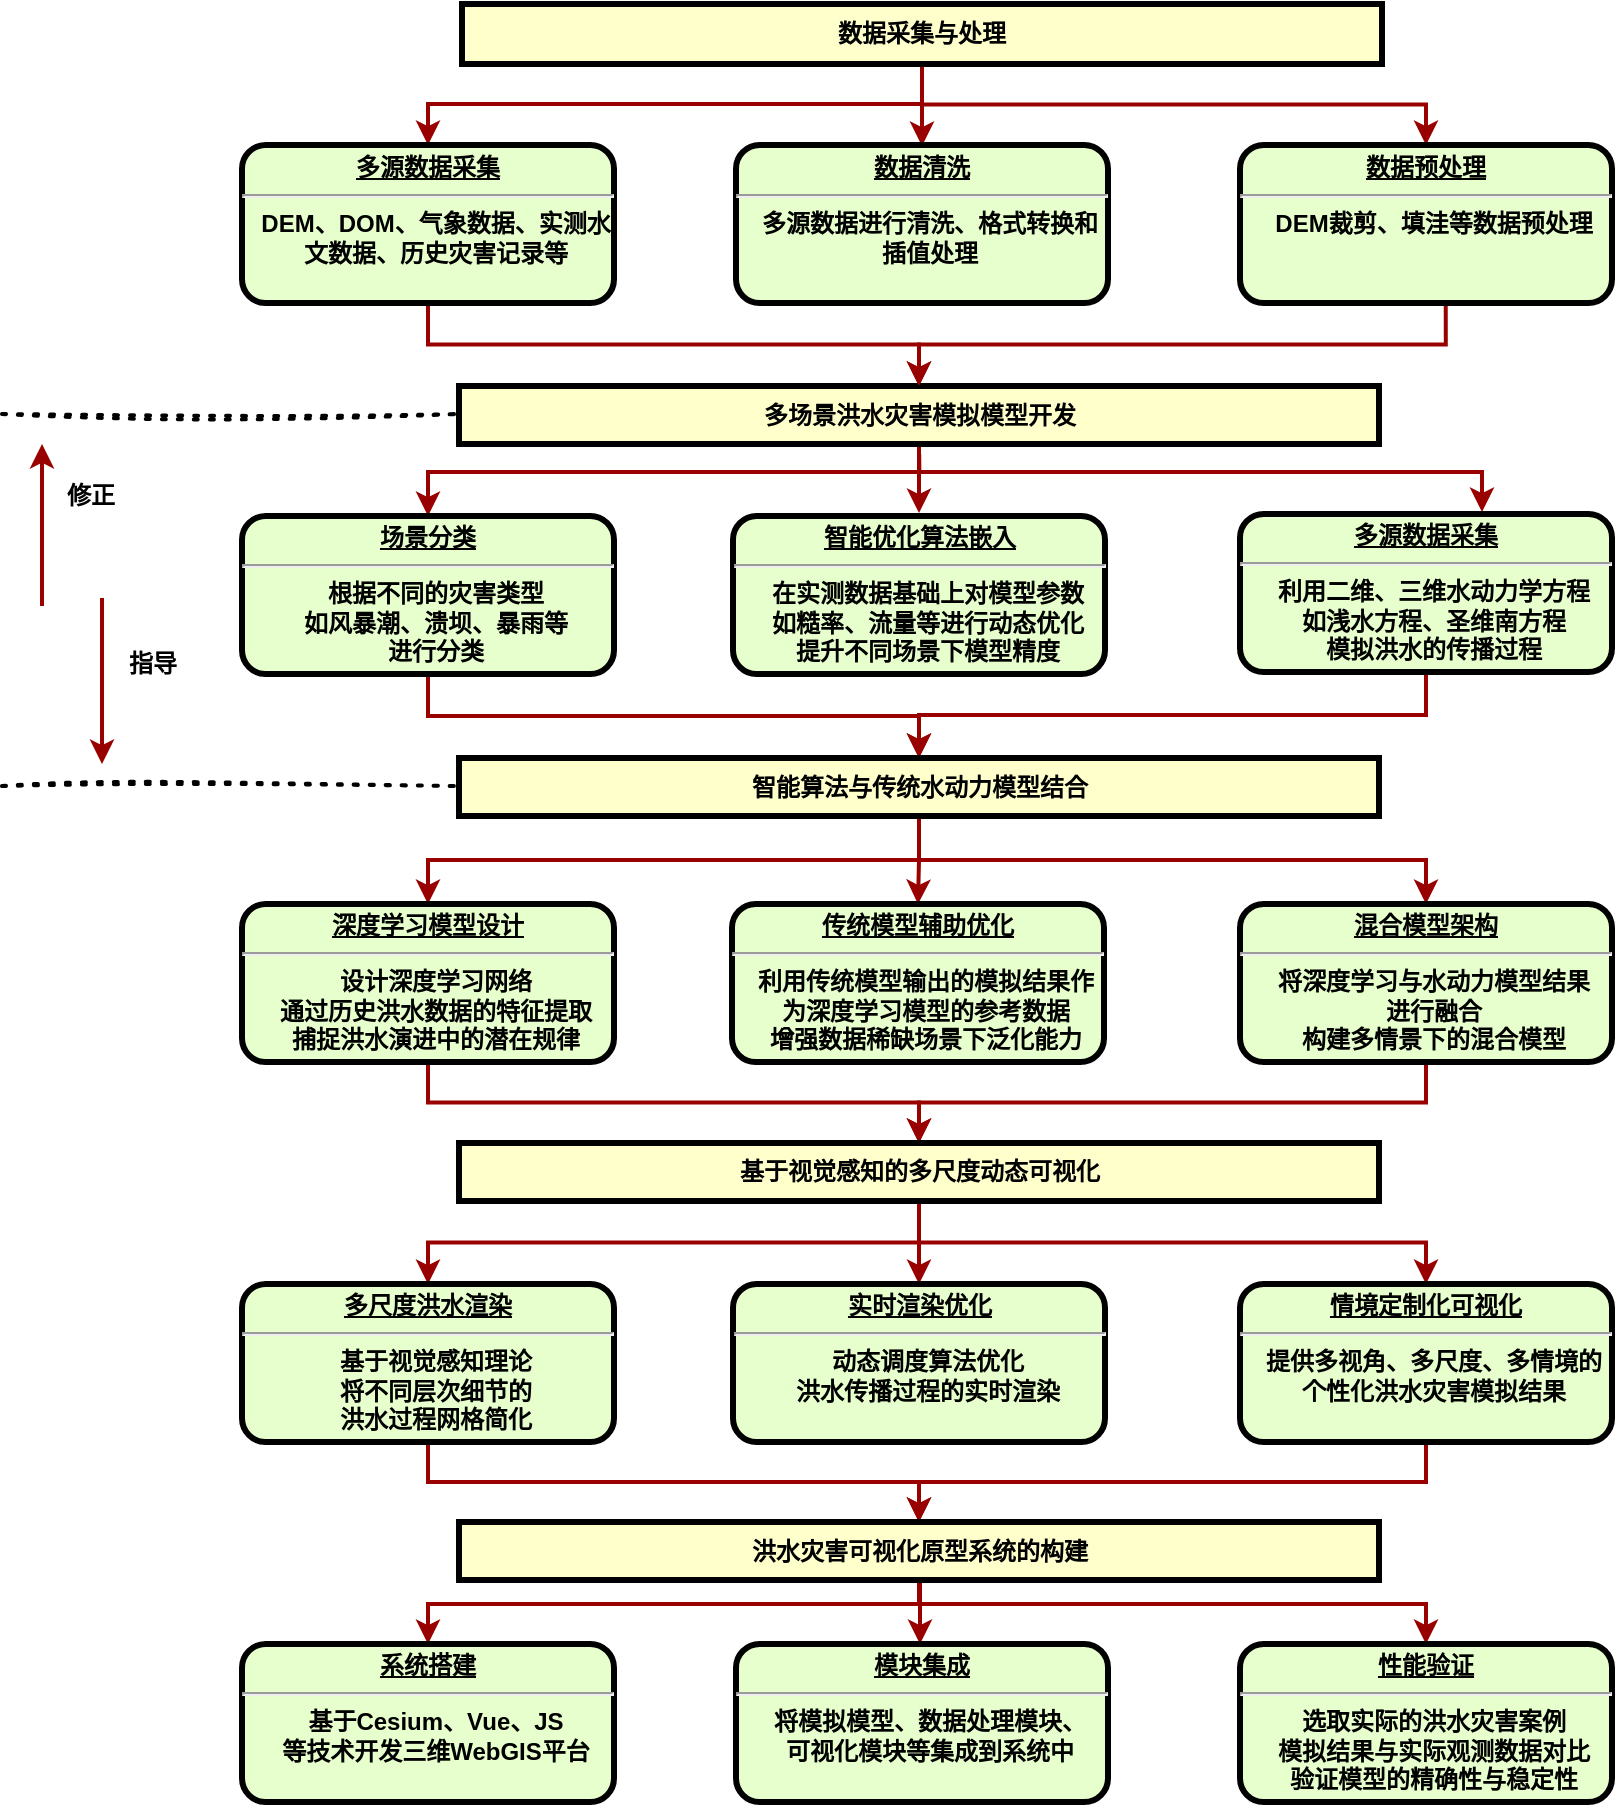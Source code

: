 <mxfile version="24.7.17">
  <diagram name="Page-1" id="c7558073-3199-34d8-9f00-42111426c3f3">
    <mxGraphModel dx="545" dy="826" grid="1" gridSize="10" guides="1" tooltips="1" connect="1" arrows="1" fold="1" page="1" pageScale="1" pageWidth="826" pageHeight="1169" background="none" math="0" shadow="0">
      <root>
        <mxCell id="0" />
        <mxCell id="1" parent="0" />
        <mxCell id="LLdFJ3ch-zDl9OM_hBJ1-295" style="edgeStyle=orthogonalEdgeStyle;rounded=0;orthogonalLoop=1;jettySize=auto;html=1;entryX=0.5;entryY=0;entryDx=0;entryDy=0;strokeColor=#990000;strokeWidth=2;align=center;verticalAlign=middle;fontFamily=Helvetica;fontSize=11;fontColor=default;labelBackgroundColor=default;endArrow=classic;" parent="1" source="LLdFJ3ch-zDl9OM_hBJ1-279" target="LLdFJ3ch-zDl9OM_hBJ1-291" edge="1">
          <mxGeometry relative="1" as="geometry">
            <Array as="points">
              <mxPoint x="1740" y="780" />
              <mxPoint x="1493" y="780" />
            </Array>
          </mxGeometry>
        </mxCell>
        <mxCell id="LLdFJ3ch-zDl9OM_hBJ1-297" style="edgeStyle=orthogonalEdgeStyle;rounded=0;orthogonalLoop=1;jettySize=auto;html=1;strokeColor=#990000;strokeWidth=2;align=center;verticalAlign=middle;fontFamily=Helvetica;fontSize=11;fontColor=default;labelBackgroundColor=default;endArrow=classic;" parent="1" source="LLdFJ3ch-zDl9OM_hBJ1-279" edge="1">
          <mxGeometry relative="1" as="geometry">
            <mxPoint x="1740" y="801" as="targetPoint" />
          </mxGeometry>
        </mxCell>
        <mxCell id="LLdFJ3ch-zDl9OM_hBJ1-298" style="edgeStyle=orthogonalEdgeStyle;rounded=0;orthogonalLoop=1;jettySize=auto;html=1;entryX=0.5;entryY=0;entryDx=0;entryDy=0;strokeColor=#990000;strokeWidth=2;align=center;verticalAlign=middle;fontFamily=Helvetica;fontSize=11;fontColor=default;labelBackgroundColor=default;endArrow=classic;" parent="1" source="LLdFJ3ch-zDl9OM_hBJ1-279" target="LLdFJ3ch-zDl9OM_hBJ1-293" edge="1">
          <mxGeometry relative="1" as="geometry" />
        </mxCell>
        <mxCell id="LLdFJ3ch-zDl9OM_hBJ1-279" value="数据采集与处理" style="whiteSpace=wrap;align=center;verticalAlign=middle;fontStyle=1;strokeWidth=3;fillColor=#FFFFCC;strokeColor=default;fontFamily=Helvetica;fontSize=12;fontColor=default;" parent="1" vertex="1">
          <mxGeometry x="1510" y="730" width="460" height="30" as="geometry" />
        </mxCell>
        <mxCell id="LLdFJ3ch-zDl9OM_hBJ1-290" style="edgeStyle=orthogonalEdgeStyle;rounded=0;orthogonalLoop=1;jettySize=auto;html=1;entryX=0.5;entryY=0;entryDx=0;entryDy=0;strokeColor=#990000;strokeWidth=2;align=center;verticalAlign=middle;fontFamily=Helvetica;fontSize=11;fontColor=default;labelBackgroundColor=default;endArrow=classic;exitX=0.553;exitY=0.996;exitDx=0;exitDy=0;exitPerimeter=0;" parent="1" source="LLdFJ3ch-zDl9OM_hBJ1-293" target="LLdFJ3ch-zDl9OM_hBJ1-288" edge="1">
          <mxGeometry relative="1" as="geometry">
            <mxPoint x="2020" y="910" as="sourcePoint" />
          </mxGeometry>
        </mxCell>
        <mxCell id="LLdFJ3ch-zDl9OM_hBJ1-303" style="edgeStyle=orthogonalEdgeStyle;rounded=0;orthogonalLoop=1;jettySize=auto;html=1;entryX=0.5;entryY=0;entryDx=0;entryDy=0;strokeColor=#990000;strokeWidth=2;align=center;verticalAlign=middle;fontFamily=Helvetica;fontSize=11;fontColor=default;labelBackgroundColor=default;endArrow=classic;" parent="1" target="LLdFJ3ch-zDl9OM_hBJ1-300" edge="1">
          <mxGeometry relative="1" as="geometry">
            <Array as="points">
              <mxPoint x="1739" y="964" />
              <mxPoint x="1493" y="964" />
            </Array>
            <mxPoint x="1738.556" y="955" as="sourcePoint" />
          </mxGeometry>
        </mxCell>
        <mxCell id="IWGfpIzzpQJcRWPzxUNd-96" style="edgeStyle=orthogonalEdgeStyle;rounded=0;orthogonalLoop=1;jettySize=auto;html=1;entryX=0.5;entryY=-0.019;entryDx=0;entryDy=0;strokeColor=#990000;strokeWidth=2;align=center;verticalAlign=middle;fontFamily=Helvetica;fontSize=11;fontColor=default;labelBackgroundColor=default;endArrow=classic;entryPerimeter=0;" edge="1" parent="1" source="LLdFJ3ch-zDl9OM_hBJ1-288" target="LLdFJ3ch-zDl9OM_hBJ1-299">
          <mxGeometry relative="1" as="geometry" />
        </mxCell>
        <mxCell id="LLdFJ3ch-zDl9OM_hBJ1-288" value="多场景洪水灾害模拟模型开发" style="whiteSpace=wrap;align=center;verticalAlign=middle;fontStyle=1;strokeWidth=3;fillColor=#FFFFCC;rounded=0;strokeColor=default;fontFamily=Helvetica;fontSize=12;fontColor=default;" parent="1" vertex="1">
          <mxGeometry x="1508.5" y="921" width="460" height="29" as="geometry" />
        </mxCell>
        <mxCell id="LLdFJ3ch-zDl9OM_hBJ1-294" style="edgeStyle=orthogonalEdgeStyle;rounded=0;orthogonalLoop=1;jettySize=auto;html=1;strokeColor=#990000;strokeWidth=2;align=center;verticalAlign=middle;fontFamily=Helvetica;fontSize=11;fontColor=default;labelBackgroundColor=default;endArrow=classic;" parent="1" source="LLdFJ3ch-zDl9OM_hBJ1-291" target="LLdFJ3ch-zDl9OM_hBJ1-288" edge="1">
          <mxGeometry relative="1" as="geometry" />
        </mxCell>
        <mxCell id="LLdFJ3ch-zDl9OM_hBJ1-291" value="&lt;p style=&quot;margin: 0px; margin-top: 4px; text-align: center; text-decoration: underline;&quot;&gt;&lt;span style=&quot;text-wrap: wrap; background-color: initial;&quot;&gt;多源数据采集&lt;/span&gt;&lt;strong&gt;&lt;br&gt;&lt;/strong&gt;&lt;/p&gt;&lt;hr&gt;&lt;p style=&quot;margin: 0px; margin-left: 8px;&quot;&gt;&lt;span style=&quot;text-wrap: wrap;&quot;&gt;DEM、DOM、气象数据、实测水文数据、历史灾害记录等&lt;/span&gt;&lt;br&gt;&lt;/p&gt;" style="verticalAlign=middle;align=center;overflow=fill;fontSize=12;fontFamily=Helvetica;html=1;rounded=1;fontStyle=1;strokeWidth=3;fillColor=#E6FFCC" parent="1" vertex="1">
          <mxGeometry x="1400" y="800.5" width="186" height="79" as="geometry" />
        </mxCell>
        <mxCell id="LLdFJ3ch-zDl9OM_hBJ1-292" value="&lt;p style=&quot;margin: 0px; margin-top: 4px; text-align: center; text-decoration: underline;&quot;&gt;&lt;span style=&quot;text-wrap: wrap; background-color: initial;&quot;&gt;数据清洗&lt;/span&gt;&lt;strong&gt;&lt;br&gt;&lt;/strong&gt;&lt;/p&gt;&lt;hr&gt;&lt;p style=&quot;margin: 0px; margin-left: 8px;&quot;&gt;&lt;span style=&quot;text-wrap: wrap;&quot;&gt;多源数据进行清洗、格式转换和插值处理&lt;/span&gt;&lt;br&gt;&lt;/p&gt;" style="verticalAlign=middle;align=center;overflow=fill;fontSize=12;fontFamily=Helvetica;html=1;rounded=1;fontStyle=1;strokeWidth=3;fillColor=#E6FFCC" parent="1" vertex="1">
          <mxGeometry x="1647" y="800.5" width="186" height="79" as="geometry" />
        </mxCell>
        <mxCell id="LLdFJ3ch-zDl9OM_hBJ1-293" value="&lt;p style=&quot;margin: 0px; margin-top: 4px; text-align: center; text-decoration: underline;&quot;&gt;&lt;span style=&quot;text-wrap: wrap; background-color: initial;&quot;&gt;数据预处理&lt;/span&gt;&lt;strong&gt;&lt;br&gt;&lt;/strong&gt;&lt;/p&gt;&lt;hr&gt;&lt;p style=&quot;margin: 0px; margin-left: 8px;&quot;&gt;&lt;span style=&quot;text-wrap: wrap;&quot;&gt;DEM裁剪、填洼等数据预处理&lt;/span&gt;&lt;br&gt;&lt;/p&gt;" style="verticalAlign=middle;align=center;overflow=fill;fontSize=12;fontFamily=Helvetica;html=1;rounded=1;fontStyle=1;strokeWidth=3;fillColor=#E6FFCC" parent="1" vertex="1">
          <mxGeometry x="1899" y="800.5" width="186" height="79" as="geometry" />
        </mxCell>
        <mxCell id="LLdFJ3ch-zDl9OM_hBJ1-299" value="&lt;p style=&quot;margin: 4px 0px 0px; text-decoration: underline;&quot;&gt;&lt;span style=&quot;text-wrap: wrap; background-color: initial;&quot;&gt;智能优化算法嵌入&lt;/span&gt;&lt;strong&gt;&lt;br&gt;&lt;/strong&gt;&lt;/p&gt;&lt;hr&gt;&lt;p style=&quot;margin: 0px; margin-left: 8px;&quot;&gt;&lt;span style=&quot;background-color: initial;&quot;&gt;在实测数据基础上对模型参数&lt;/span&gt;&lt;/p&gt;&lt;p style=&quot;margin: 0px; margin-left: 8px;&quot;&gt;&lt;span style=&quot;background-color: initial;&quot;&gt;如糙率、流量等进行动态优化&lt;/span&gt;&lt;/p&gt;&lt;p style=&quot;margin: 0px; margin-left: 8px;&quot;&gt;&lt;span style=&quot;background-color: initial;&quot;&gt;提升不同场景下模型精度&lt;/span&gt;&lt;br&gt;&lt;/p&gt;" style="verticalAlign=middle;align=center;overflow=fill;fontSize=12;fontFamily=Helvetica;html=1;rounded=1;fontStyle=1;strokeWidth=3;fillColor=#E6FFCC" parent="1" vertex="1">
          <mxGeometry x="1645.5" y="986" width="186" height="79" as="geometry" />
        </mxCell>
        <mxCell id="IWGfpIzzpQJcRWPzxUNd-98" style="edgeStyle=orthogonalEdgeStyle;rounded=0;orthogonalLoop=1;jettySize=auto;html=1;strokeColor=#990000;strokeWidth=2;align=center;verticalAlign=middle;fontFamily=Helvetica;fontSize=11;fontColor=default;labelBackgroundColor=default;endArrow=classic;" edge="1" parent="1" source="LLdFJ3ch-zDl9OM_hBJ1-300" target="IWGfpIzzpQJcRWPzxUNd-97">
          <mxGeometry relative="1" as="geometry" />
        </mxCell>
        <mxCell id="LLdFJ3ch-zDl9OM_hBJ1-300" value="&lt;p style=&quot;margin: 4px 0px 0px; text-decoration: underline;&quot;&gt;&lt;span style=&quot;text-wrap: wrap; background-color: initial;&quot;&gt;场景分类&lt;/span&gt;&lt;strong&gt;&lt;br&gt;&lt;/strong&gt;&lt;/p&gt;&lt;hr&gt;&lt;p style=&quot;margin: 0px; margin-left: 8px;&quot;&gt;&lt;span style=&quot;background-color: initial;&quot;&gt;根据不同的灾害类型&lt;/span&gt;&lt;/p&gt;&lt;p style=&quot;margin: 0px; margin-left: 8px;&quot;&gt;&lt;span style=&quot;background-color: initial;&quot;&gt;如风暴潮、溃坝、暴雨等&lt;/span&gt;&lt;/p&gt;&lt;p style=&quot;margin: 0px; margin-left: 8px;&quot;&gt;&lt;span style=&quot;background-color: initial;&quot;&gt;进行分类&lt;/span&gt;&lt;/p&gt;" style="verticalAlign=middle;align=center;overflow=fill;fontSize=12;fontFamily=Helvetica;html=1;rounded=1;fontStyle=1;strokeWidth=3;fillColor=#E6FFCC;strokeColor=default;fontColor=default;" parent="1" vertex="1">
          <mxGeometry x="1400" y="986" width="186" height="79" as="geometry" />
        </mxCell>
        <mxCell id="IWGfpIzzpQJcRWPzxUNd-99" style="edgeStyle=orthogonalEdgeStyle;rounded=0;orthogonalLoop=1;jettySize=auto;html=1;strokeColor=#990000;strokeWidth=2;align=center;verticalAlign=middle;fontFamily=Helvetica;fontSize=11;fontColor=default;labelBackgroundColor=default;endArrow=classic;" edge="1" parent="1" source="LLdFJ3ch-zDl9OM_hBJ1-301" target="IWGfpIzzpQJcRWPzxUNd-97">
          <mxGeometry relative="1" as="geometry" />
        </mxCell>
        <mxCell id="LLdFJ3ch-zDl9OM_hBJ1-301" value="&lt;p style=&quot;margin: 0px; margin-top: 4px; text-align: center; text-decoration: underline;&quot;&gt;&lt;span style=&quot;text-wrap: wrap; background-color: initial;&quot;&gt;多源数据采集&lt;/span&gt;&lt;strong&gt;&lt;br&gt;&lt;/strong&gt;&lt;/p&gt;&lt;hr&gt;&lt;p style=&quot;margin: 0px; margin-left: 8px;&quot;&gt;&lt;span style=&quot;background-color: initial;&quot;&gt;利用二维、三维水动力学方程&lt;/span&gt;&lt;/p&gt;&lt;p style=&quot;margin: 0px; margin-left: 8px;&quot;&gt;&lt;span style=&quot;background-color: initial;&quot;&gt;如浅水方程、圣维南方程&lt;/span&gt;&lt;/p&gt;&lt;p style=&quot;margin: 0px; margin-left: 8px;&quot;&gt;&lt;span style=&quot;background-color: initial;&quot;&gt;模拟洪水的传播过程&lt;/span&gt;&lt;br&gt;&lt;/p&gt;" style="verticalAlign=middle;align=center;overflow=fill;fontSize=12;fontFamily=Helvetica;html=1;rounded=1;fontStyle=1;strokeWidth=3;fillColor=#E6FFCC" parent="1" vertex="1">
          <mxGeometry x="1899" y="985" width="186" height="79" as="geometry" />
        </mxCell>
        <mxCell id="LLdFJ3ch-zDl9OM_hBJ1-308" style="edgeStyle=orthogonalEdgeStyle;rounded=0;orthogonalLoop=1;jettySize=auto;html=1;strokeColor=#990000;strokeWidth=2;align=center;verticalAlign=middle;fontFamily=Helvetica;fontSize=11;fontColor=default;labelBackgroundColor=default;endArrow=classic;" parent="1" edge="1">
          <mxGeometry relative="1" as="geometry">
            <mxPoint x="2020" y="984" as="targetPoint" />
            <Array as="points">
              <mxPoint x="1739" y="964" />
              <mxPoint x="2020" y="964" />
            </Array>
            <mxPoint x="1738.556" y="955" as="sourcePoint" />
          </mxGeometry>
        </mxCell>
        <mxCell id="IWGfpIzzpQJcRWPzxUNd-104" style="edgeStyle=orthogonalEdgeStyle;rounded=0;orthogonalLoop=1;jettySize=auto;html=1;entryX=0.5;entryY=0;entryDx=0;entryDy=0;strokeColor=#990000;strokeWidth=2;align=center;verticalAlign=middle;fontFamily=Helvetica;fontSize=11;fontColor=default;labelBackgroundColor=default;endArrow=classic;" edge="1" parent="1" source="IWGfpIzzpQJcRWPzxUNd-97" target="IWGfpIzzpQJcRWPzxUNd-100">
          <mxGeometry relative="1" as="geometry" />
        </mxCell>
        <mxCell id="IWGfpIzzpQJcRWPzxUNd-105" style="edgeStyle=orthogonalEdgeStyle;rounded=0;orthogonalLoop=1;jettySize=auto;html=1;entryX=0.5;entryY=0;entryDx=0;entryDy=0;strokeColor=#990000;strokeWidth=2;align=center;verticalAlign=middle;fontFamily=Helvetica;fontSize=11;fontColor=default;labelBackgroundColor=default;endArrow=classic;" edge="1" parent="1" source="IWGfpIzzpQJcRWPzxUNd-97" target="IWGfpIzzpQJcRWPzxUNd-102">
          <mxGeometry relative="1" as="geometry" />
        </mxCell>
        <mxCell id="IWGfpIzzpQJcRWPzxUNd-106" style="edgeStyle=orthogonalEdgeStyle;rounded=0;orthogonalLoop=1;jettySize=auto;html=1;entryX=0.5;entryY=0;entryDx=0;entryDy=0;strokeColor=#990000;strokeWidth=2;align=center;verticalAlign=middle;fontFamily=Helvetica;fontSize=11;fontColor=default;labelBackgroundColor=default;endArrow=classic;" edge="1" parent="1" source="IWGfpIzzpQJcRWPzxUNd-97" target="IWGfpIzzpQJcRWPzxUNd-101">
          <mxGeometry relative="1" as="geometry" />
        </mxCell>
        <mxCell id="IWGfpIzzpQJcRWPzxUNd-97" value="智能算法与传统水动力模型结合" style="whiteSpace=wrap;align=center;verticalAlign=middle;fontStyle=1;strokeWidth=3;fillColor=#FFFFCC;rounded=0;strokeColor=default;fontFamily=Helvetica;fontSize=12;fontColor=default;" vertex="1" parent="1">
          <mxGeometry x="1508.5" y="1107" width="460" height="29" as="geometry" />
        </mxCell>
        <mxCell id="IWGfpIzzpQJcRWPzxUNd-100" value="&lt;p style=&quot;margin: 0px; margin-top: 4px; text-align: center; text-decoration: underline;&quot;&gt;&lt;span style=&quot;background-color: initial;&quot;&gt;传统模型辅助优化&lt;/span&gt;&lt;strong&gt;&lt;br&gt;&lt;/strong&gt;&lt;/p&gt;&lt;hr&gt;&lt;p style=&quot;margin: 0px; margin-left: 8px;&quot;&gt;&lt;span style=&quot;background-color: initial;&quot;&gt;利用传统模型输出的&lt;/span&gt;&lt;span style=&quot;background-color: initial;&quot;&gt;模拟结果&lt;/span&gt;&lt;span style=&quot;background-color: initial;&quot;&gt;作&lt;/span&gt;&lt;/p&gt;&lt;p style=&quot;margin: 0px; margin-left: 8px;&quot;&gt;&lt;span style=&quot;background-color: initial;&quot;&gt;为深度学习模型的&lt;/span&gt;&lt;span style=&quot;background-color: initial;&quot;&gt;参考数据&lt;/span&gt;&lt;/p&gt;&lt;p style=&quot;margin: 0px; margin-left: 8px;&quot;&gt;&lt;span style=&quot;background-color: initial;&quot;&gt;增强&lt;/span&gt;&lt;span style=&quot;background-color: initial;&quot;&gt;数据稀缺场景下泛化能力&lt;/span&gt;&lt;br&gt;&lt;/p&gt;" style="verticalAlign=middle;align=center;overflow=fill;fontSize=12;fontFamily=Helvetica;html=1;rounded=1;fontStyle=1;strokeWidth=3;fillColor=#E6FFCC" vertex="1" parent="1">
          <mxGeometry x="1645" y="1180" width="186" height="79" as="geometry" />
        </mxCell>
        <mxCell id="IWGfpIzzpQJcRWPzxUNd-109" style="edgeStyle=orthogonalEdgeStyle;rounded=0;orthogonalLoop=1;jettySize=auto;html=1;entryX=0.5;entryY=0;entryDx=0;entryDy=0;strokeColor=#990000;strokeWidth=2;align=center;verticalAlign=middle;fontFamily=Helvetica;fontSize=11;fontColor=default;labelBackgroundColor=default;endArrow=classic;" edge="1" parent="1" source="IWGfpIzzpQJcRWPzxUNd-101" target="IWGfpIzzpQJcRWPzxUNd-107">
          <mxGeometry relative="1" as="geometry" />
        </mxCell>
        <mxCell id="IWGfpIzzpQJcRWPzxUNd-101" value="&lt;p style=&quot;margin: 0px; margin-top: 4px; text-align: center; text-decoration: underline;&quot;&gt;&lt;span style=&quot;background-color: initial;&quot;&gt;深度学习模型设计&lt;/span&gt;&lt;strong&gt;&lt;br&gt;&lt;/strong&gt;&lt;/p&gt;&lt;hr&gt;&lt;p style=&quot;margin: 0px; margin-left: 8px;&quot;&gt;&lt;span style=&quot;background-color: initial;&quot;&gt;设计深度学习网络&lt;/span&gt;&lt;/p&gt;&lt;p style=&quot;margin: 0px; margin-left: 8px;&quot;&gt;&lt;span style=&quot;background-color: initial;&quot;&gt;通过历史洪水数据的特征提取&lt;/span&gt;&lt;/p&gt;&lt;p style=&quot;margin: 0px; margin-left: 8px;&quot;&gt;&lt;span style=&quot;background-color: initial;&quot;&gt;捕捉洪水演进中的潜在规律&lt;/span&gt;&lt;br&gt;&lt;/p&gt;" style="verticalAlign=middle;align=center;overflow=fill;fontSize=12;fontFamily=Helvetica;html=1;rounded=1;fontStyle=1;strokeWidth=3;fillColor=#E6FFCC" vertex="1" parent="1">
          <mxGeometry x="1400" y="1180" width="186" height="79" as="geometry" />
        </mxCell>
        <mxCell id="IWGfpIzzpQJcRWPzxUNd-110" style="edgeStyle=orthogonalEdgeStyle;rounded=0;orthogonalLoop=1;jettySize=auto;html=1;strokeColor=#990000;strokeWidth=2;align=center;verticalAlign=middle;fontFamily=Helvetica;fontSize=11;fontColor=default;labelBackgroundColor=default;endArrow=classic;" edge="1" parent="1" source="IWGfpIzzpQJcRWPzxUNd-102" target="IWGfpIzzpQJcRWPzxUNd-107">
          <mxGeometry relative="1" as="geometry" />
        </mxCell>
        <mxCell id="IWGfpIzzpQJcRWPzxUNd-102" value="&lt;p style=&quot;margin: 0px; margin-top: 4px; text-align: center; text-decoration: underline;&quot;&gt;&lt;span style=&quot;background-color: initial;&quot;&gt;混合模型架构&lt;/span&gt;&lt;strong&gt;&lt;br&gt;&lt;/strong&gt;&lt;/p&gt;&lt;hr&gt;&lt;p style=&quot;margin: 0px; margin-left: 8px;&quot;&gt;&lt;span style=&quot;background-color: initial;&quot;&gt;将深度学习与水动力模型结果&lt;/span&gt;&lt;/p&gt;&lt;p style=&quot;margin: 0px; margin-left: 8px;&quot;&gt;&lt;span style=&quot;background-color: initial;&quot;&gt;进行融合&lt;/span&gt;&lt;/p&gt;&lt;p style=&quot;margin: 0px; margin-left: 8px;&quot;&gt;&lt;span style=&quot;background-color: initial;&quot;&gt;构建多情景下的混合模型&lt;/span&gt;&lt;br&gt;&lt;/p&gt;" style="verticalAlign=middle;align=center;overflow=fill;fontSize=12;fontFamily=Helvetica;html=1;rounded=1;fontStyle=1;strokeWidth=3;fillColor=#E6FFCC" vertex="1" parent="1">
          <mxGeometry x="1899" y="1180" width="186" height="79" as="geometry" />
        </mxCell>
        <mxCell id="IWGfpIzzpQJcRWPzxUNd-114" style="edgeStyle=orthogonalEdgeStyle;rounded=0;orthogonalLoop=1;jettySize=auto;html=1;strokeColor=#990000;strokeWidth=2;align=center;verticalAlign=middle;fontFamily=Helvetica;fontSize=11;fontColor=default;labelBackgroundColor=default;endArrow=classic;" edge="1" parent="1" source="IWGfpIzzpQJcRWPzxUNd-107" target="IWGfpIzzpQJcRWPzxUNd-113">
          <mxGeometry relative="1" as="geometry" />
        </mxCell>
        <mxCell id="IWGfpIzzpQJcRWPzxUNd-117" style="edgeStyle=orthogonalEdgeStyle;rounded=0;orthogonalLoop=1;jettySize=auto;html=1;strokeColor=#990000;strokeWidth=2;align=center;verticalAlign=middle;fontFamily=Helvetica;fontSize=11;fontColor=default;labelBackgroundColor=default;endArrow=classic;" edge="1" parent="1" source="IWGfpIzzpQJcRWPzxUNd-107" target="IWGfpIzzpQJcRWPzxUNd-112">
          <mxGeometry relative="1" as="geometry" />
        </mxCell>
        <mxCell id="IWGfpIzzpQJcRWPzxUNd-118" style="edgeStyle=orthogonalEdgeStyle;rounded=0;orthogonalLoop=1;jettySize=auto;html=1;entryX=0.5;entryY=0;entryDx=0;entryDy=0;strokeColor=#990000;strokeWidth=2;align=center;verticalAlign=middle;fontFamily=Helvetica;fontSize=11;fontColor=default;labelBackgroundColor=default;endArrow=classic;" edge="1" parent="1" source="IWGfpIzzpQJcRWPzxUNd-107" target="IWGfpIzzpQJcRWPzxUNd-111">
          <mxGeometry relative="1" as="geometry" />
        </mxCell>
        <mxCell id="IWGfpIzzpQJcRWPzxUNd-107" value="基于视觉感知的多尺度动态可视化" style="whiteSpace=wrap;align=center;verticalAlign=middle;fontStyle=1;strokeWidth=3;fillColor=#FFFFCC;rounded=0;strokeColor=default;fontFamily=Helvetica;fontSize=12;fontColor=default;" vertex="1" parent="1">
          <mxGeometry x="1508.5" y="1299.5" width="460" height="29" as="geometry" />
        </mxCell>
        <mxCell id="IWGfpIzzpQJcRWPzxUNd-111" value="&lt;p style=&quot;margin: 0px; margin-top: 4px; text-align: center; text-decoration: underline;&quot;&gt;&lt;span style=&quot;background-color: initial;&quot;&gt;实时渲染优化&lt;/span&gt;&lt;strong&gt;&lt;br&gt;&lt;/strong&gt;&lt;/p&gt;&lt;hr&gt;&lt;p style=&quot;margin: 0px; margin-left: 8px;&quot;&gt;&lt;span style=&quot;background-color: initial;&quot;&gt;动态调度算法优化&lt;/span&gt;&lt;/p&gt;&lt;p style=&quot;margin: 0px; margin-left: 8px;&quot;&gt;&lt;span style=&quot;background-color: initial;&quot;&gt;洪水传播过程的实时渲染&lt;/span&gt;&lt;/p&gt;" style="verticalAlign=middle;align=center;overflow=fill;fontSize=12;fontFamily=Helvetica;html=1;rounded=1;fontStyle=1;strokeWidth=3;fillColor=#E6FFCC" vertex="1" parent="1">
          <mxGeometry x="1645.5" y="1370" width="186" height="79" as="geometry" />
        </mxCell>
        <mxCell id="IWGfpIzzpQJcRWPzxUNd-122" style="edgeStyle=orthogonalEdgeStyle;rounded=0;orthogonalLoop=1;jettySize=auto;html=1;strokeColor=#990000;strokeWidth=2;align=center;verticalAlign=middle;fontFamily=Helvetica;fontSize=11;fontColor=default;labelBackgroundColor=default;endArrow=classic;" edge="1" parent="1" source="IWGfpIzzpQJcRWPzxUNd-112" target="IWGfpIzzpQJcRWPzxUNd-119">
          <mxGeometry relative="1" as="geometry" />
        </mxCell>
        <mxCell id="IWGfpIzzpQJcRWPzxUNd-112" value="&lt;p style=&quot;margin: 0px; margin-top: 4px; text-align: center; text-decoration: underline;&quot;&gt;&lt;span style=&quot;background-color: initial;&quot;&gt;多尺度洪水渲染&lt;/span&gt;&lt;strong&gt;&lt;br&gt;&lt;/strong&gt;&lt;/p&gt;&lt;hr&gt;&lt;p style=&quot;margin: 0px; margin-left: 8px;&quot;&gt;&lt;span style=&quot;background-color: initial;&quot;&gt;基于视觉感知理论&lt;/span&gt;&lt;/p&gt;&lt;p style=&quot;margin: 0px; margin-left: 8px;&quot;&gt;&lt;span style=&quot;background-color: initial;&quot;&gt;将不同层次细节的&lt;/span&gt;&lt;/p&gt;&lt;p style=&quot;margin: 0px; margin-left: 8px;&quot;&gt;&lt;span style=&quot;background-color: initial;&quot;&gt;洪水过程网格简化&lt;/span&gt;&lt;/p&gt;" style="verticalAlign=middle;align=center;overflow=fill;fontSize=12;fontFamily=Helvetica;html=1;rounded=1;fontStyle=1;strokeWidth=3;fillColor=#E6FFCC" vertex="1" parent="1">
          <mxGeometry x="1400" y="1370" width="186" height="79" as="geometry" />
        </mxCell>
        <mxCell id="IWGfpIzzpQJcRWPzxUNd-121" style="edgeStyle=orthogonalEdgeStyle;rounded=0;orthogonalLoop=1;jettySize=auto;html=1;entryX=0.5;entryY=0;entryDx=0;entryDy=0;strokeColor=#990000;strokeWidth=2;align=center;verticalAlign=middle;fontFamily=Helvetica;fontSize=11;fontColor=default;labelBackgroundColor=default;endArrow=classic;" edge="1" parent="1" source="IWGfpIzzpQJcRWPzxUNd-113" target="IWGfpIzzpQJcRWPzxUNd-119">
          <mxGeometry relative="1" as="geometry" />
        </mxCell>
        <mxCell id="IWGfpIzzpQJcRWPzxUNd-113" value="&lt;p style=&quot;margin: 0px; margin-top: 4px; text-align: center; text-decoration: underline;&quot;&gt;&lt;span style=&quot;background-color: initial;&quot;&gt;情境定制化可视化&lt;/span&gt;&lt;strong&gt;&lt;br&gt;&lt;/strong&gt;&lt;/p&gt;&lt;hr&gt;&lt;p style=&quot;margin: 0px; margin-left: 8px;&quot;&gt;提供多视角、多尺度、多情境的&lt;/p&gt;&lt;p style=&quot;margin: 0px; margin-left: 8px;&quot;&gt;个性化洪水灾害模拟结果&lt;br&gt;&lt;/p&gt;" style="verticalAlign=middle;align=center;overflow=fill;fontSize=12;fontFamily=Helvetica;html=1;rounded=1;fontStyle=1;strokeWidth=3;fillColor=#E6FFCC" vertex="1" parent="1">
          <mxGeometry x="1899" y="1370" width="186" height="79" as="geometry" />
        </mxCell>
        <mxCell id="IWGfpIzzpQJcRWPzxUNd-127" style="edgeStyle=orthogonalEdgeStyle;rounded=0;orthogonalLoop=1;jettySize=auto;html=1;entryX=0.5;entryY=0;entryDx=0;entryDy=0;strokeColor=#990000;strokeWidth=2;align=center;verticalAlign=middle;fontFamily=Helvetica;fontSize=11;fontColor=default;labelBackgroundColor=default;endArrow=classic;" edge="1" parent="1">
          <mxGeometry relative="1" as="geometry">
            <mxPoint x="1737.5" y="1517" as="sourcePoint" />
            <mxPoint x="1739" y="1550" as="targetPoint" />
          </mxGeometry>
        </mxCell>
        <mxCell id="IWGfpIzzpQJcRWPzxUNd-131" style="edgeStyle=orthogonalEdgeStyle;rounded=0;orthogonalLoop=1;jettySize=auto;html=1;strokeColor=#990000;strokeWidth=2;align=center;verticalAlign=middle;fontFamily=Helvetica;fontSize=11;fontColor=default;labelBackgroundColor=default;endArrow=classic;" edge="1" parent="1" source="IWGfpIzzpQJcRWPzxUNd-119" target="IWGfpIzzpQJcRWPzxUNd-129">
          <mxGeometry relative="1" as="geometry">
            <Array as="points">
              <mxPoint x="1739" y="1530" />
              <mxPoint x="1493" y="1530" />
            </Array>
          </mxGeometry>
        </mxCell>
        <mxCell id="IWGfpIzzpQJcRWPzxUNd-132" style="edgeStyle=orthogonalEdgeStyle;rounded=0;orthogonalLoop=1;jettySize=auto;html=1;strokeColor=#990000;strokeWidth=2;align=center;verticalAlign=middle;fontFamily=Helvetica;fontSize=11;fontColor=default;labelBackgroundColor=default;endArrow=classic;" edge="1" parent="1" source="IWGfpIzzpQJcRWPzxUNd-119" target="IWGfpIzzpQJcRWPzxUNd-128">
          <mxGeometry relative="1" as="geometry">
            <Array as="points">
              <mxPoint x="1739" y="1530" />
              <mxPoint x="1992" y="1530" />
            </Array>
          </mxGeometry>
        </mxCell>
        <mxCell id="IWGfpIzzpQJcRWPzxUNd-119" value="洪水灾害可视化原型系统的构建" style="whiteSpace=wrap;align=center;verticalAlign=middle;fontStyle=1;strokeWidth=3;fillColor=#FFFFCC;rounded=0;strokeColor=default;fontFamily=Helvetica;fontSize=12;fontColor=default;" vertex="1" parent="1">
          <mxGeometry x="1508.5" y="1489" width="460" height="29" as="geometry" />
        </mxCell>
        <mxCell id="IWGfpIzzpQJcRWPzxUNd-123" value="&lt;p style=&quot;margin: 0px; margin-top: 4px; text-align: center; text-decoration: underline;&quot;&gt;模块集成&lt;/p&gt;&lt;hr&gt;&lt;p style=&quot;margin: 0px; margin-left: 8px;&quot;&gt;&lt;span style=&quot;background-color: initial;&quot;&gt;将模拟模型、数据处理模块、&lt;/span&gt;&lt;/p&gt;&lt;p style=&quot;margin: 0px; margin-left: 8px;&quot;&gt;&lt;span style=&quot;background-color: initial;&quot;&gt;可视化模块等集成到系统中&lt;/span&gt;&lt;/p&gt;" style="verticalAlign=middle;align=center;overflow=fill;fontSize=12;fontFamily=Helvetica;html=1;rounded=1;fontStyle=1;strokeWidth=3;fillColor=#E6FFCC" vertex="1" parent="1">
          <mxGeometry x="1647" y="1550" width="186" height="79" as="geometry" />
        </mxCell>
        <mxCell id="IWGfpIzzpQJcRWPzxUNd-128" value="&lt;p style=&quot;margin: 0px; margin-top: 4px; text-align: center; text-decoration: underline;&quot;&gt;&lt;span style=&quot;background-color: initial;&quot;&gt;性能验证&lt;/span&gt;&lt;strong&gt;&lt;br&gt;&lt;/strong&gt;&lt;/p&gt;&lt;hr&gt;&lt;p style=&quot;margin: 0px; margin-left: 8px;&quot;&gt;&lt;span style=&quot;background-color: initial;&quot;&gt;选取实际的洪水灾害案例&lt;/span&gt;&lt;/p&gt;&lt;p style=&quot;margin: 0px; margin-left: 8px;&quot;&gt;&lt;span style=&quot;background-color: initial;&quot;&gt;模拟结果与实际观测数据对比&lt;/span&gt;&lt;/p&gt;&lt;p style=&quot;margin: 0px; margin-left: 8px;&quot;&gt;&lt;span style=&quot;background-color: initial;&quot;&gt;验证模型的精确性与稳定性&lt;/span&gt;&lt;/p&gt;" style="verticalAlign=middle;align=center;overflow=fill;fontSize=12;fontFamily=Helvetica;html=1;rounded=1;fontStyle=1;strokeWidth=3;fillColor=#E6FFCC" vertex="1" parent="1">
          <mxGeometry x="1899" y="1550" width="186" height="79" as="geometry" />
        </mxCell>
        <mxCell id="IWGfpIzzpQJcRWPzxUNd-129" value="&lt;p style=&quot;margin: 0px; margin-top: 4px; text-align: center; text-decoration: underline;&quot;&gt;&lt;strong&gt;系统搭建&lt;/strong&gt;&lt;/p&gt;&lt;hr&gt;&lt;p style=&quot;margin: 0px; margin-left: 8px;&quot;&gt;&lt;span style=&quot;background-color: initial;&quot;&gt;基于Cesium、Vue、JS&lt;/span&gt;&lt;/p&gt;&lt;p style=&quot;margin: 0px; margin-left: 8px;&quot;&gt;&lt;span style=&quot;background-color: initial;&quot;&gt;等技术开发三维WebGIS平台&lt;/span&gt;&lt;/p&gt;" style="verticalAlign=middle;align=center;overflow=fill;fontSize=12;fontFamily=Helvetica;html=1;rounded=1;fontStyle=1;strokeWidth=3;fillColor=#E6FFCC" vertex="1" parent="1">
          <mxGeometry x="1400" y="1550" width="186" height="79" as="geometry" />
        </mxCell>
        <mxCell id="IWGfpIzzpQJcRWPzxUNd-162" value="" style="endArrow=classic;html=1;rounded=0;strokeColor=#990000;strokeWidth=2;align=center;verticalAlign=middle;fontFamily=Helvetica;fontSize=11;fontColor=default;labelBackgroundColor=default;" edge="1" parent="1">
          <mxGeometry width="50" height="50" relative="1" as="geometry">
            <mxPoint x="1300" y="1031" as="sourcePoint" />
            <mxPoint x="1300" y="950" as="targetPoint" />
          </mxGeometry>
        </mxCell>
        <mxCell id="IWGfpIzzpQJcRWPzxUNd-164" value="" style="endArrow=classic;html=1;rounded=0;strokeColor=#990000;strokeWidth=2;align=center;verticalAlign=middle;fontFamily=Helvetica;fontSize=11;fontColor=default;labelBackgroundColor=default;" edge="1" parent="1">
          <mxGeometry width="50" height="50" relative="1" as="geometry">
            <mxPoint x="1330" y="1027" as="sourcePoint" />
            <mxPoint x="1330" y="1110" as="targetPoint" />
          </mxGeometry>
        </mxCell>
        <mxCell id="IWGfpIzzpQJcRWPzxUNd-165" value="" style="endArrow=none;dashed=1;html=1;dashPattern=1 3;strokeWidth=2;rounded=0;strokeColor=default;sketch=1;curveFitting=1;jiggle=2;flowAnimation=0;" edge="1" parent="1">
          <mxGeometry width="50" height="50" relative="1" as="geometry">
            <mxPoint x="1280" y="935" as="sourcePoint" />
            <mxPoint x="1508.5" y="935" as="targetPoint" />
          </mxGeometry>
        </mxCell>
        <mxCell id="IWGfpIzzpQJcRWPzxUNd-166" value="" style="endArrow=none;dashed=1;html=1;dashPattern=1 3;strokeWidth=2;rounded=0;strokeColor=default;sketch=1;curveFitting=1;jiggle=2;flowAnimation=0;" edge="1" parent="1">
          <mxGeometry width="50" height="50" relative="1" as="geometry">
            <mxPoint x="1280" y="1121.02" as="sourcePoint" />
            <mxPoint x="1508.5" y="1121.02" as="targetPoint" />
          </mxGeometry>
        </mxCell>
        <mxCell id="IWGfpIzzpQJcRWPzxUNd-167" value="指导" style="shape=process;whiteSpace=wrap;align=center;verticalAlign=middle;size=0.101;fontStyle=1;strokeWidth=3;fillColor=none;strokeColor=none;" vertex="1" parent="1">
          <mxGeometry x="1311" y="1050" width="89" height="20" as="geometry" />
        </mxCell>
        <mxCell id="IWGfpIzzpQJcRWPzxUNd-170" value="修正" style="shape=process;whiteSpace=wrap;align=center;verticalAlign=middle;size=0.101;fontStyle=1;strokeWidth=3;fillColor=none;strokeColor=none;" vertex="1" parent="1">
          <mxGeometry x="1280" y="966" width="89" height="20" as="geometry" />
        </mxCell>
      </root>
    </mxGraphModel>
  </diagram>
</mxfile>
